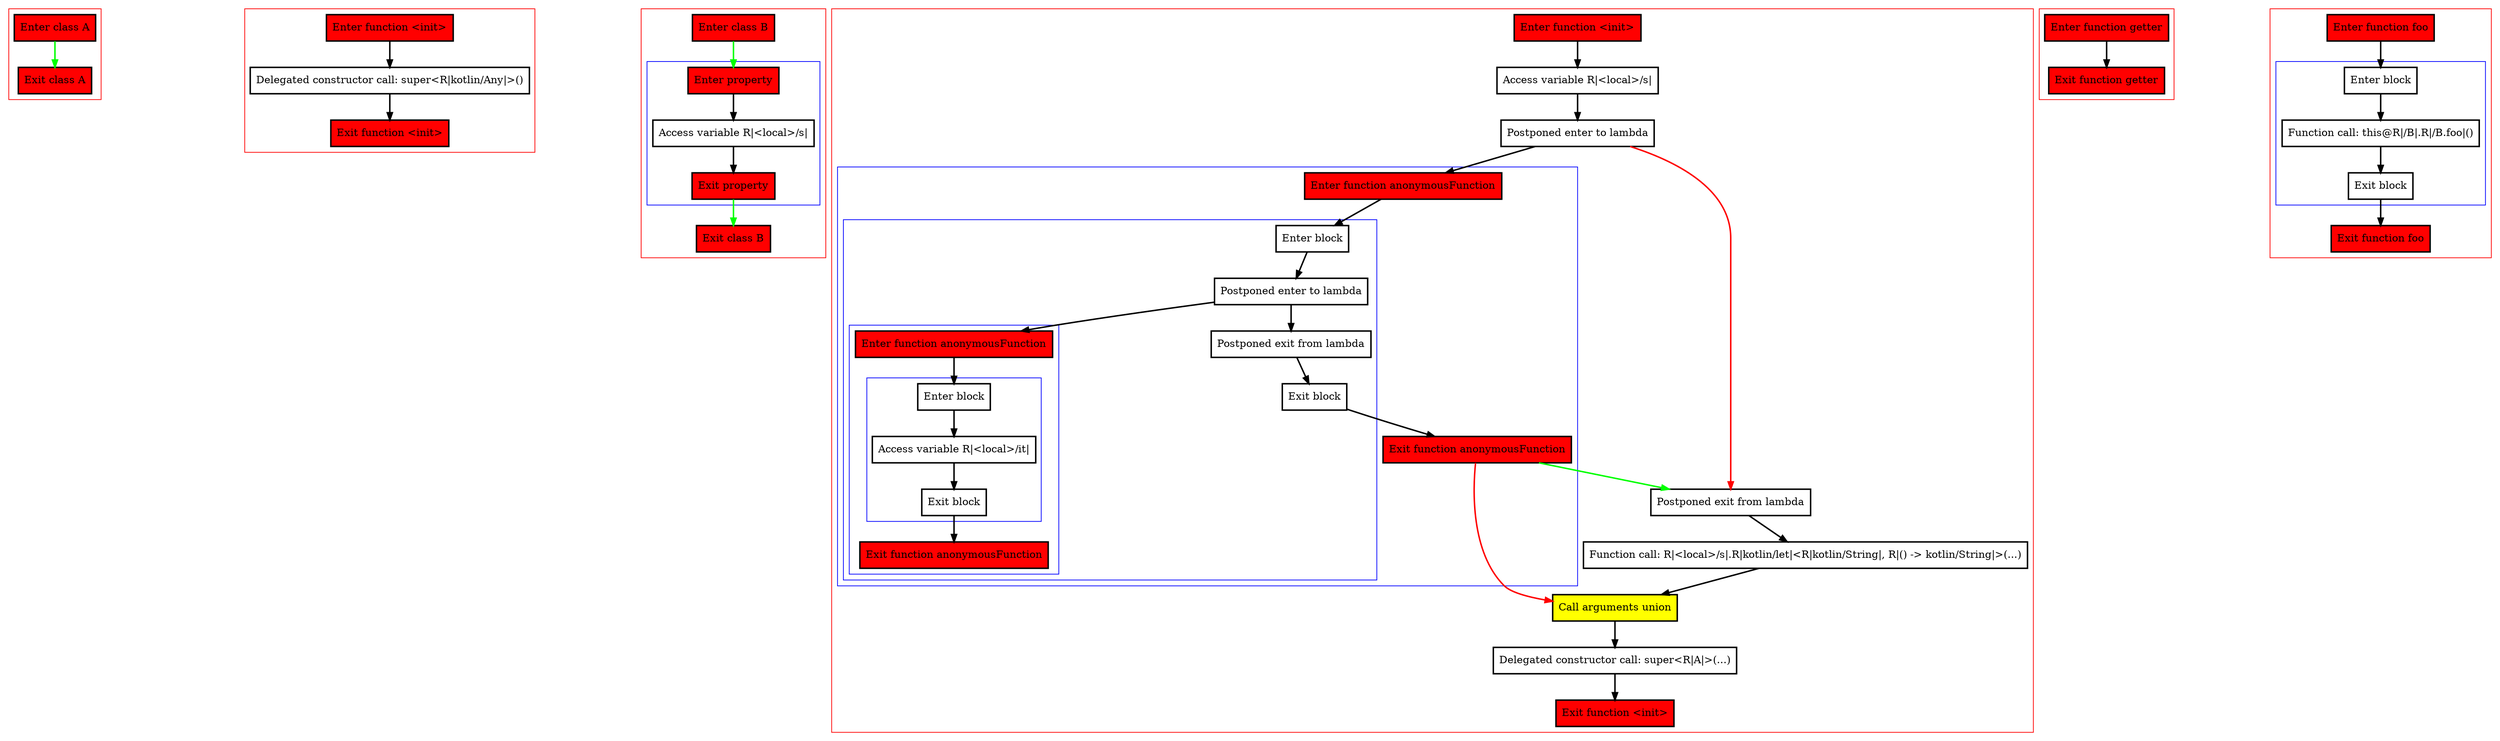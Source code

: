 digraph postponedLambdaInConstructor_kt {
    graph [nodesep=3]
    node [shape=box penwidth=2]
    edge [penwidth=2]

    subgraph cluster_0 {
        color=red
        0 [label="Enter class A" style="filled" fillcolor=red];
        1 [label="Exit class A" style="filled" fillcolor=red];
    }
    0 -> {1} [color=green];

    subgraph cluster_1 {
        color=red
        2 [label="Enter function <init>" style="filled" fillcolor=red];
        3 [label="Delegated constructor call: super<R|kotlin/Any|>()"];
        4 [label="Exit function <init>" style="filled" fillcolor=red];
    }
    2 -> {3};
    3 -> {4};

    subgraph cluster_2 {
        color=red
        5 [label="Enter class B" style="filled" fillcolor=red];
        subgraph cluster_3 {
            color=blue
            7 [label="Enter property" style="filled" fillcolor=red];
            8 [label="Access variable R|<local>/s|"];
            9 [label="Exit property" style="filled" fillcolor=red];
        }
        6 [label="Exit class B" style="filled" fillcolor=red];
    }
    5 -> {7} [color=green];
    7 -> {8};
    8 -> {9};
    9 -> {6} [color=green];

    subgraph cluster_4 {
        color=red
        10 [label="Enter function <init>" style="filled" fillcolor=red];
        11 [label="Access variable R|<local>/s|"];
        12 [label="Postponed enter to lambda"];
        subgraph cluster_5 {
            color=blue
            18 [label="Enter function anonymousFunction" style="filled" fillcolor=red];
            subgraph cluster_6 {
                color=blue
                19 [label="Enter block"];
                20 [label="Postponed enter to lambda"];
                subgraph cluster_7 {
                    color=blue
                    24 [label="Enter function anonymousFunction" style="filled" fillcolor=red];
                    subgraph cluster_8 {
                        color=blue
                        25 [label="Enter block"];
                        26 [label="Access variable R|<local>/it|"];
                        27 [label="Exit block"];
                    }
                    28 [label="Exit function anonymousFunction" style="filled" fillcolor=red];
                }
                21 [label="Postponed exit from lambda"];
                22 [label="Exit block"];
            }
            23 [label="Exit function anonymousFunction" style="filled" fillcolor=red];
        }
        13 [label="Postponed exit from lambda"];
        14 [label="Function call: R|<local>/s|.R|kotlin/let|<R|kotlin/String|, R|() -> kotlin/String|>(...)"];
        15 [label="Call arguments union" style="filled" fillcolor=yellow];
        16 [label="Delegated constructor call: super<R|A|>(...)"];
        17 [label="Exit function <init>" style="filled" fillcolor=red];
    }
    10 -> {11};
    11 -> {12};
    12 -> {18};
    12 -> {13} [color=red];
    13 -> {14};
    14 -> {15};
    15 -> {16};
    16 -> {17};
    18 -> {19};
    19 -> {20};
    20 -> {21 24};
    21 -> {22};
    22 -> {23};
    23 -> {15} [color=red];
    23 -> {13} [color=green];
    24 -> {25};
    25 -> {26};
    26 -> {27};
    27 -> {28};

    subgraph cluster_9 {
        color=red
        29 [label="Enter function getter" style="filled" fillcolor=red];
        30 [label="Exit function getter" style="filled" fillcolor=red];
    }
    29 -> {30};

    subgraph cluster_10 {
        color=red
        31 [label="Enter function foo" style="filled" fillcolor=red];
        subgraph cluster_11 {
            color=blue
            32 [label="Enter block"];
            33 [label="Function call: this@R|/B|.R|/B.foo|()"];
            34 [label="Exit block"];
        }
        35 [label="Exit function foo" style="filled" fillcolor=red];
    }
    31 -> {32};
    32 -> {33};
    33 -> {34};
    34 -> {35};

}

